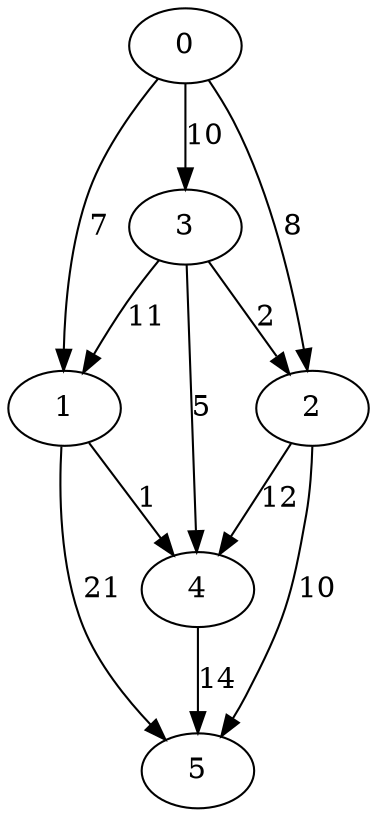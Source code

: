  digraph graphe {

4 -> 5 [label = 14]
1 -> 5 [label = 21]
1 -> 4 [label = 1]
3 -> 1 [label = 11]
3 -> 2 [label = 2]
3 -> 4 [label = 5]
0 -> 1 [label = 7]
0 -> 3 [label = 10]
0 -> 2 [label = 8]
2 -> 4 [label = 12]
2 -> 5 [label = 10]

}
